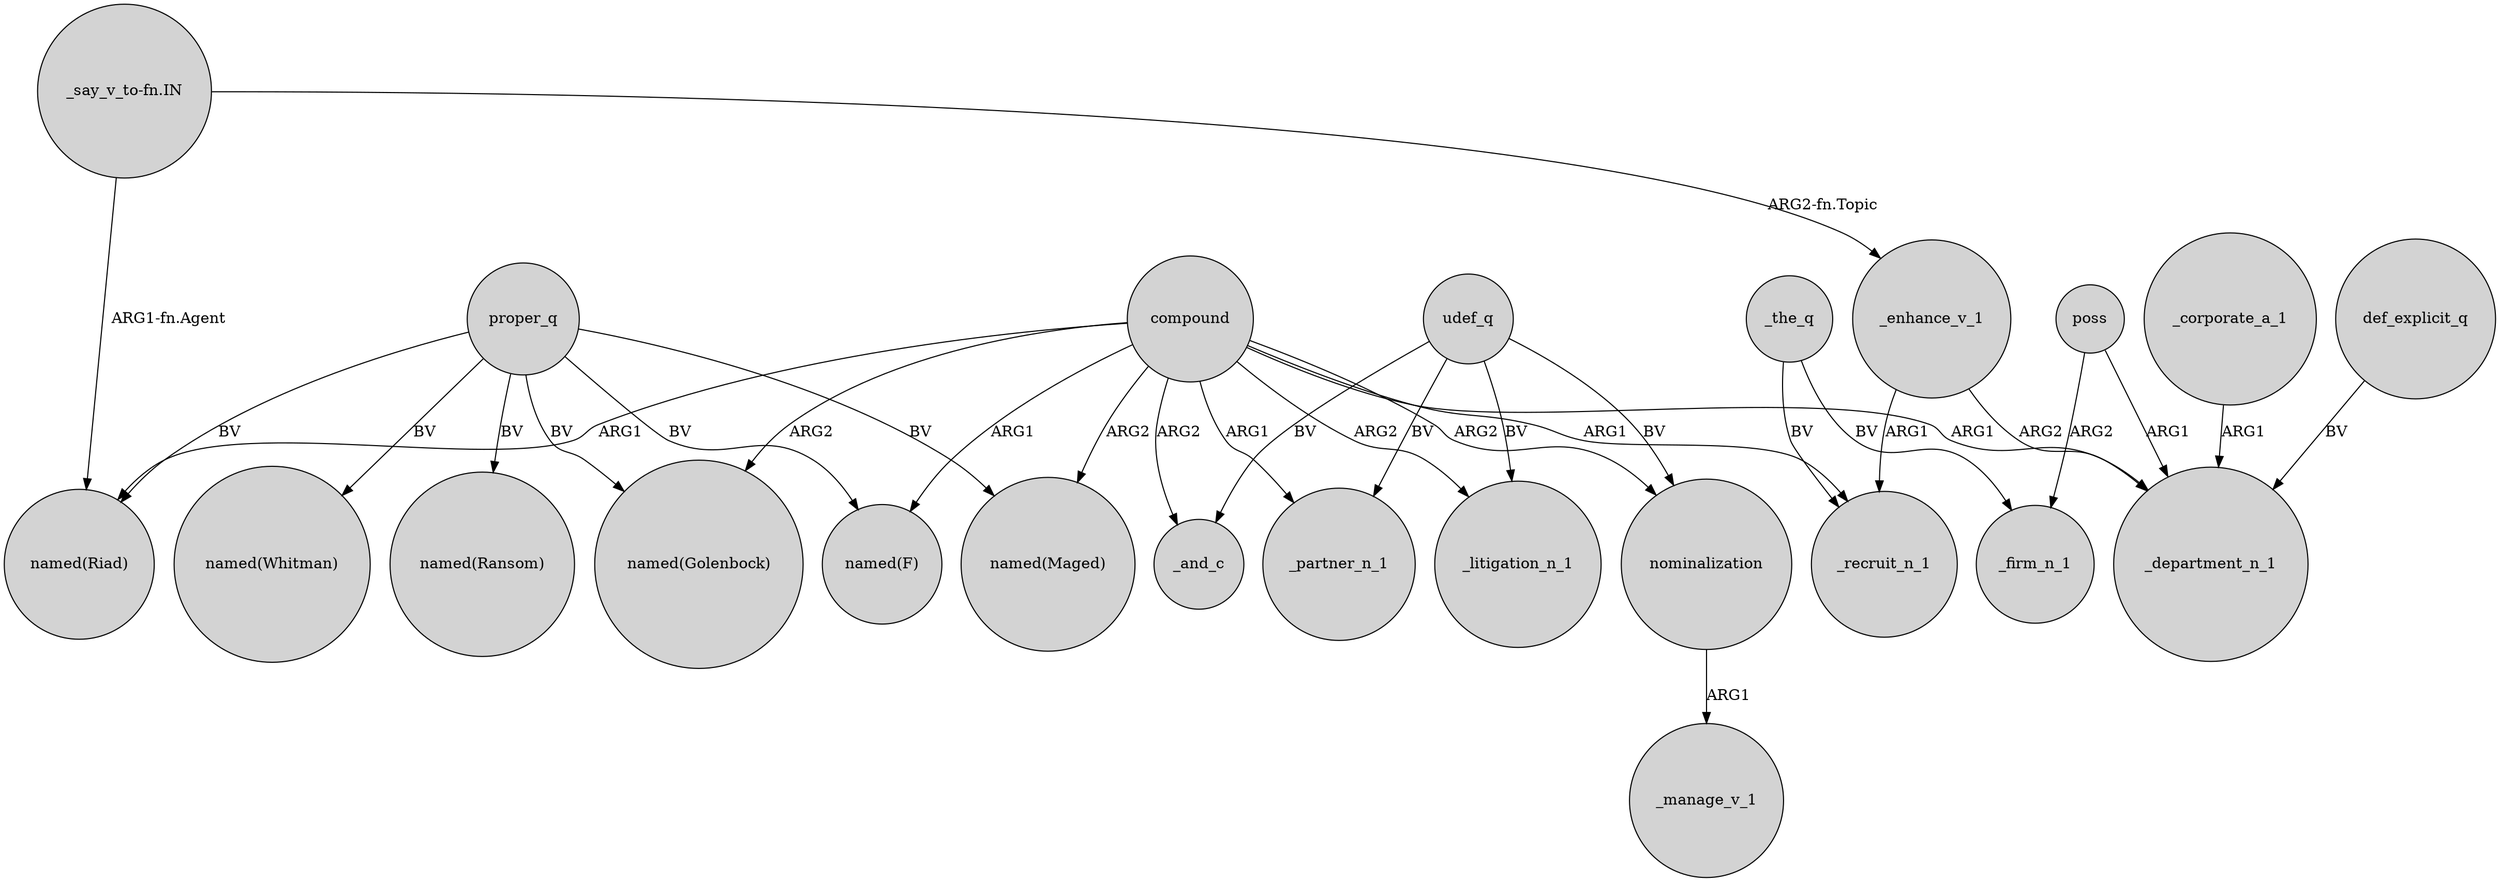 digraph {
	node [shape=circle style=filled]
	proper_q -> "named(Whitman)" [label=BV]
	compound -> "named(Maged)" [label=ARG2]
	compound -> _recruit_n_1 [label=ARG1]
	compound -> "named(Golenbock)" [label=ARG2]
	proper_q -> "named(Riad)" [label=BV]
	proper_q -> "named(F)" [label=BV]
	proper_q -> "named(Maged)" [label=BV]
	proper_q -> "named(Ransom)" [label=BV]
	udef_q -> _litigation_n_1 [label=BV]
	compound -> _partner_n_1 [label=ARG1]
	proper_q -> "named(Golenbock)" [label=BV]
	compound -> _department_n_1 [label=ARG1]
	compound -> nominalization [label=ARG2]
	udef_q -> _partner_n_1 [label=BV]
	compound -> _litigation_n_1 [label=ARG2]
	_the_q -> _recruit_n_1 [label=BV]
	poss -> _department_n_1 [label=ARG1]
	_enhance_v_1 -> _recruit_n_1 [label=ARG1]
	"_say_v_to-fn.IN" -> _enhance_v_1 [label="ARG2-fn.Topic"]
	compound -> _and_c [label=ARG2]
	_corporate_a_1 -> _department_n_1 [label=ARG1]
	"_say_v_to-fn.IN" -> "named(Riad)" [label="ARG1-fn.Agent"]
	_enhance_v_1 -> _department_n_1 [label=ARG2]
	poss -> _firm_n_1 [label=ARG2]
	udef_q -> nominalization [label=BV]
	_the_q -> _firm_n_1 [label=BV]
	compound -> "named(Riad)" [label=ARG1]
	udef_q -> _and_c [label=BV]
	def_explicit_q -> _department_n_1 [label=BV]
	nominalization -> _manage_v_1 [label=ARG1]
	compound -> "named(F)" [label=ARG1]
}
